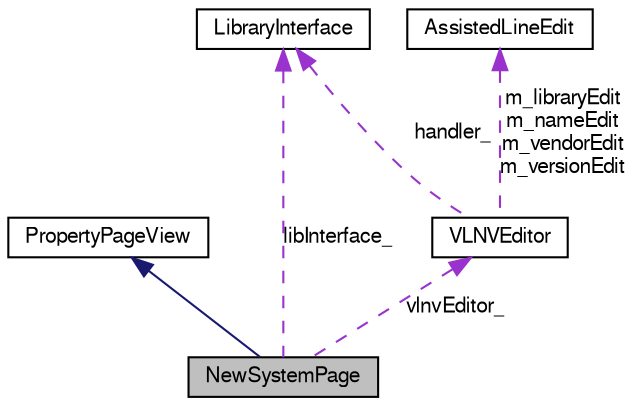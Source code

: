 digraph G
{
  bgcolor="transparent";
  edge [fontname="FreeSans",fontsize=10,labelfontname="FreeSans",labelfontsize=10];
  node [fontname="FreeSans",fontsize=10,shape=record];
  Node1 [label="NewSystemPage",height=0.2,width=0.4,color="black", fillcolor="grey75", style="filled" fontcolor="black"];
  Node2 -> Node1 [dir=back,color="midnightblue",fontsize=10,style="solid",fontname="FreeSans"];
  Node2 [label="PropertyPageView",height=0.2,width=0.4,color="black",URL="$class_property_page_view.html",tooltip="PropertyPageView class."];
  Node3 -> Node1 [dir=back,color="darkorchid3",fontsize=10,style="dashed",label="libInterface_",fontname="FreeSans"];
  Node3 [label="LibraryInterface",height=0.2,width=0.4,color="black",URL="$class_library_interface.html",tooltip="LibraryInterface defines an interface to operate the IP-Xact-library."];
  Node4 -> Node1 [dir=back,color="darkorchid3",fontsize=10,style="dashed",label="vlnvEditor_",fontname="FreeSans"];
  Node4 [label="VLNVEditor",height=0.2,width=0.4,color="black",URL="$class_v_l_n_v_editor.html",tooltip="VLNVEditor class."];
  Node3 -> Node4 [dir=back,color="darkorchid3",fontsize=10,style="dashed",label="handler_",fontname="FreeSans"];
  Node5 -> Node4 [dir=back,color="darkorchid3",fontsize=10,style="dashed",label="m_libraryEdit\nm_nameEdit\nm_vendorEdit\nm_versionEdit",fontname="FreeSans"];
  Node5 [label="AssistedLineEdit",height=0.2,width=0.4,color="black",URL="$class_assisted_line_edit.html",tooltip="AssistedLineEdit class."];
}
